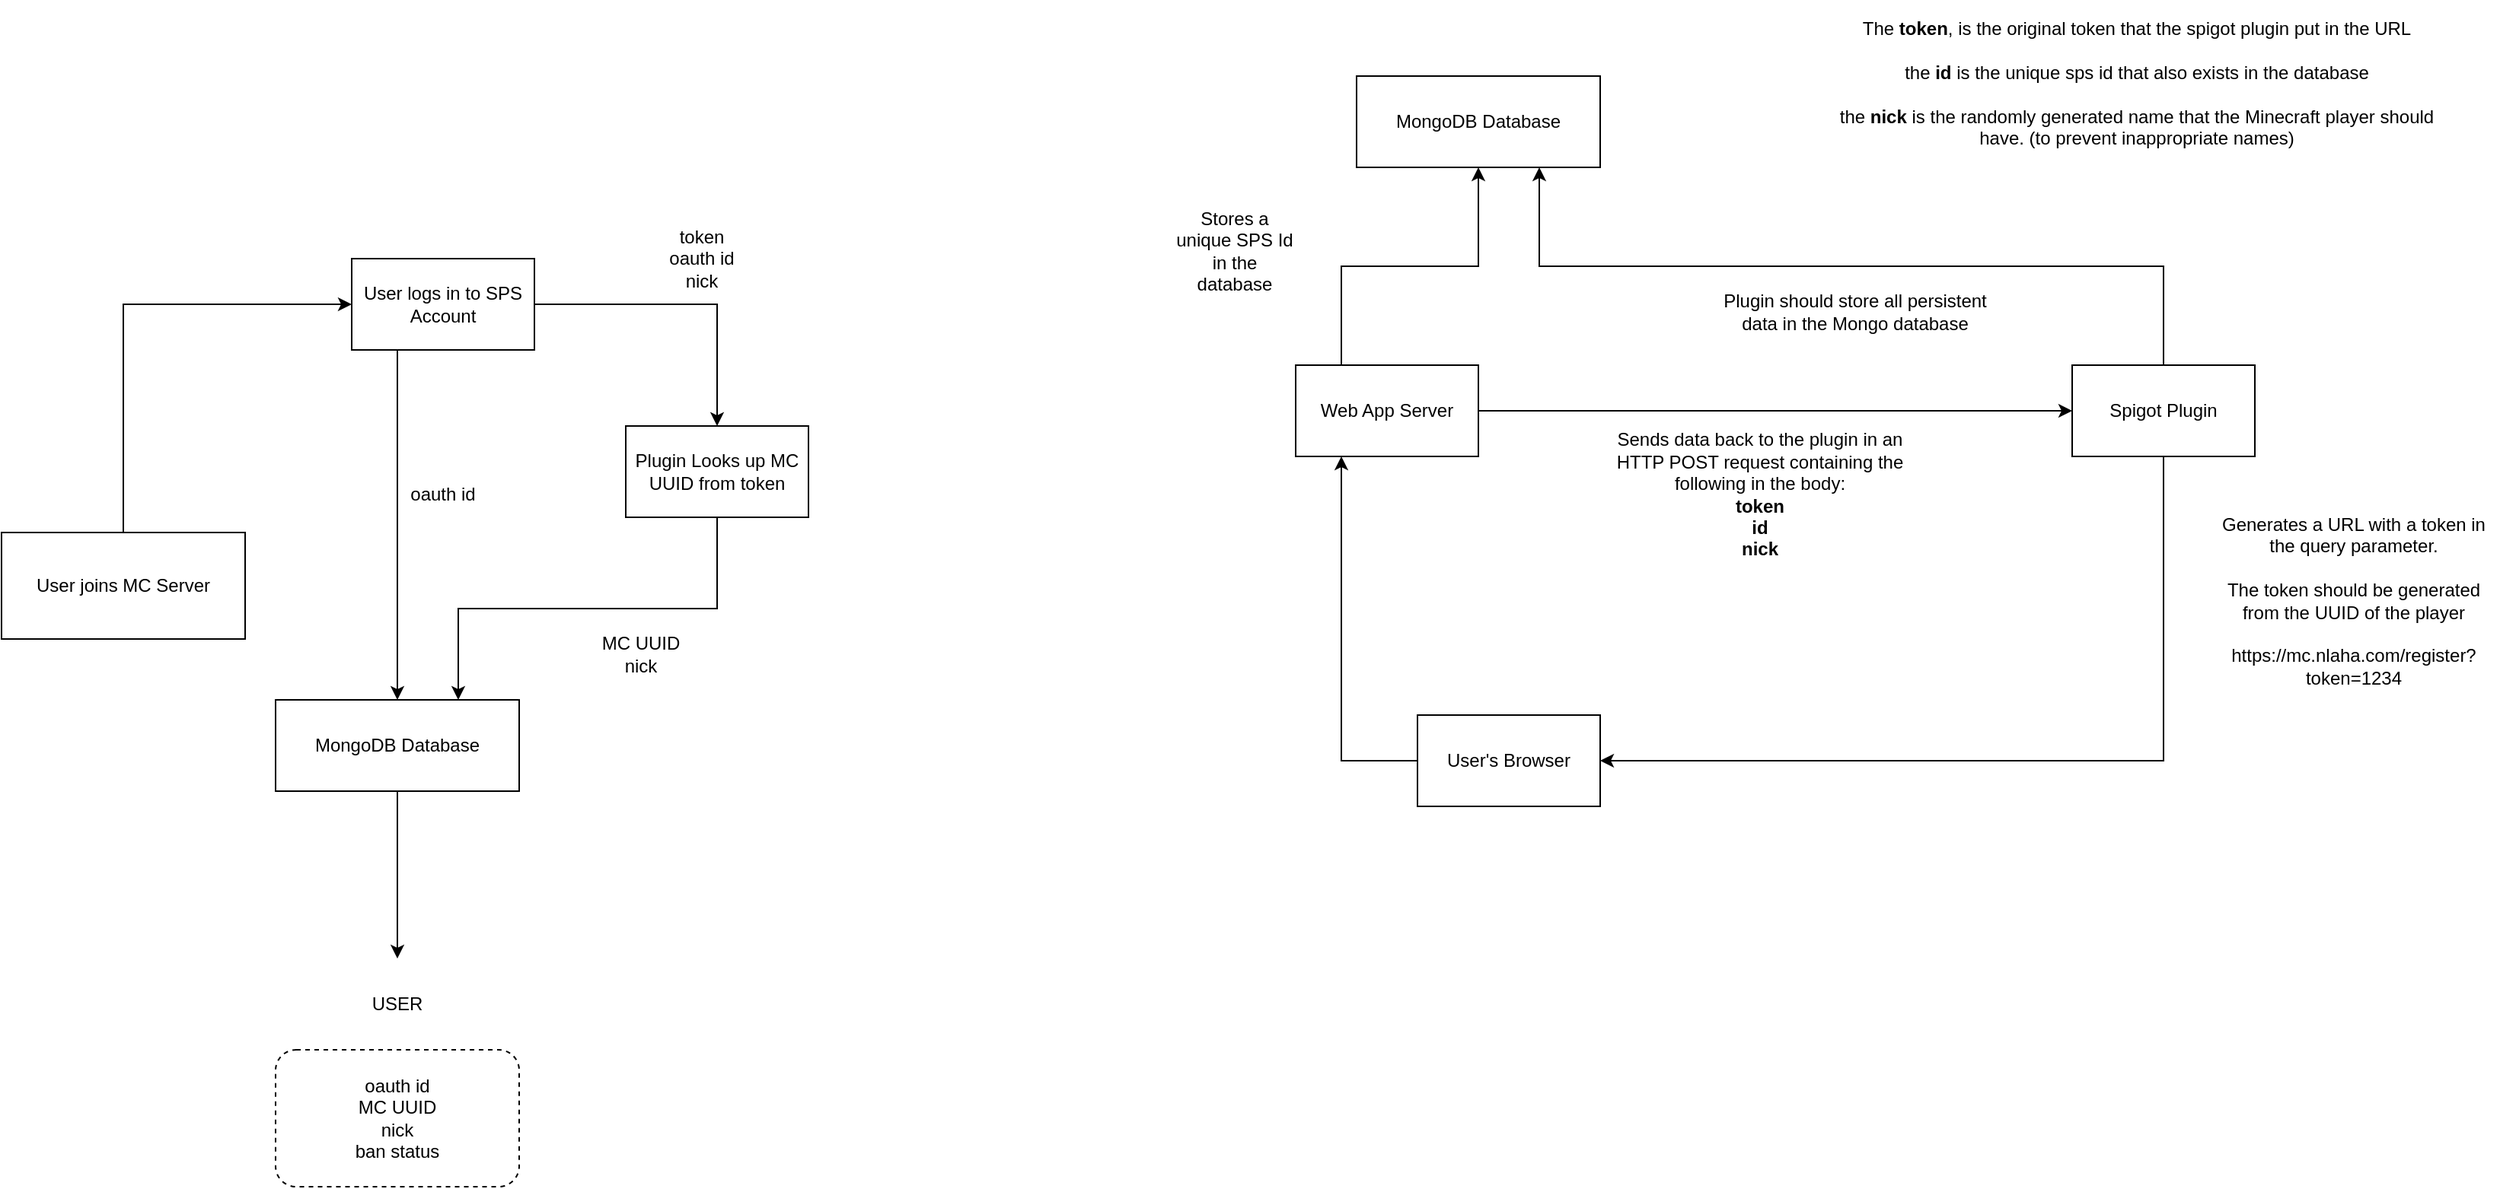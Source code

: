 <mxfile version="13.8.5" type="github">
  <diagram id="lN6y3mvRbJBzDXC9ouvS" name="Page-1">
    <mxGraphModel dx="2279" dy="1225" grid="1" gridSize="10" guides="1" tooltips="1" connect="1" arrows="1" fold="1" page="1" pageScale="1" pageWidth="850" pageHeight="1100" math="0" shadow="0">
      <root>
        <mxCell id="0" />
        <mxCell id="1" parent="0" />
        <mxCell id="OXW7LB-jWR2yWJxoCucP-1" value="MongoDB Database" style="rounded=0;whiteSpace=wrap;html=1;" vertex="1" parent="1">
          <mxGeometry x="110" y="350" width="160" height="60" as="geometry" />
        </mxCell>
        <mxCell id="OXW7LB-jWR2yWJxoCucP-9" style="edgeStyle=orthogonalEdgeStyle;rounded=0;orthogonalLoop=1;jettySize=auto;html=1;exitX=0.25;exitY=0;exitDx=0;exitDy=0;entryX=0.5;entryY=1;entryDx=0;entryDy=0;" edge="1" parent="1" source="OXW7LB-jWR2yWJxoCucP-2" target="OXW7LB-jWR2yWJxoCucP-1">
          <mxGeometry relative="1" as="geometry" />
        </mxCell>
        <mxCell id="OXW7LB-jWR2yWJxoCucP-10" style="edgeStyle=orthogonalEdgeStyle;rounded=0;orthogonalLoop=1;jettySize=auto;html=1;exitX=1;exitY=0.5;exitDx=0;exitDy=0;entryX=0;entryY=0.5;entryDx=0;entryDy=0;" edge="1" parent="1" source="OXW7LB-jWR2yWJxoCucP-2" target="OXW7LB-jWR2yWJxoCucP-4">
          <mxGeometry relative="1" as="geometry" />
        </mxCell>
        <mxCell id="OXW7LB-jWR2yWJxoCucP-2" value="Web App Server" style="rounded=0;whiteSpace=wrap;html=1;" vertex="1" parent="1">
          <mxGeometry x="70" y="540" width="120" height="60" as="geometry" />
        </mxCell>
        <mxCell id="OXW7LB-jWR2yWJxoCucP-7" style="edgeStyle=orthogonalEdgeStyle;rounded=0;orthogonalLoop=1;jettySize=auto;html=1;exitX=0;exitY=0.5;exitDx=0;exitDy=0;entryX=0.25;entryY=1;entryDx=0;entryDy=0;" edge="1" parent="1" source="OXW7LB-jWR2yWJxoCucP-3" target="OXW7LB-jWR2yWJxoCucP-2">
          <mxGeometry relative="1" as="geometry" />
        </mxCell>
        <mxCell id="OXW7LB-jWR2yWJxoCucP-3" value="User&#39;s Browser" style="rounded=0;whiteSpace=wrap;html=1;" vertex="1" parent="1">
          <mxGeometry x="150" y="770" width="120" height="60" as="geometry" />
        </mxCell>
        <mxCell id="OXW7LB-jWR2yWJxoCucP-5" style="edgeStyle=orthogonalEdgeStyle;rounded=0;orthogonalLoop=1;jettySize=auto;html=1;exitX=0.5;exitY=1;exitDx=0;exitDy=0;entryX=1;entryY=0.5;entryDx=0;entryDy=0;" edge="1" parent="1" source="OXW7LB-jWR2yWJxoCucP-4" target="OXW7LB-jWR2yWJxoCucP-3">
          <mxGeometry relative="1" as="geometry" />
        </mxCell>
        <mxCell id="OXW7LB-jWR2yWJxoCucP-14" style="edgeStyle=orthogonalEdgeStyle;rounded=0;orthogonalLoop=1;jettySize=auto;html=1;exitX=0.5;exitY=0;exitDx=0;exitDy=0;entryX=0.75;entryY=1;entryDx=0;entryDy=0;" edge="1" parent="1" source="OXW7LB-jWR2yWJxoCucP-4" target="OXW7LB-jWR2yWJxoCucP-1">
          <mxGeometry relative="1" as="geometry" />
        </mxCell>
        <mxCell id="OXW7LB-jWR2yWJxoCucP-4" value="Spigot Plugin" style="rounded=0;whiteSpace=wrap;html=1;" vertex="1" parent="1">
          <mxGeometry x="580" y="540" width="120" height="60" as="geometry" />
        </mxCell>
        <mxCell id="OXW7LB-jWR2yWJxoCucP-6" value="Generates a URL with a token in the query parameter.&lt;br&gt;&lt;br&gt;The token should be generated from the UUID of the player&lt;br&gt;&lt;br&gt;https://mc.nlaha.com/register?token=1234" style="text;html=1;strokeColor=none;fillColor=none;align=center;verticalAlign=middle;whiteSpace=wrap;rounded=0;" vertex="1" parent="1">
          <mxGeometry x="670" y="650" width="190" height="90" as="geometry" />
        </mxCell>
        <mxCell id="OXW7LB-jWR2yWJxoCucP-8" value="Stores a unique SPS Id in the database" style="text;html=1;strokeColor=none;fillColor=none;align=center;verticalAlign=middle;whiteSpace=wrap;rounded=0;" vertex="1" parent="1">
          <mxGeometry x="-10" y="420" width="80" height="90" as="geometry" />
        </mxCell>
        <mxCell id="OXW7LB-jWR2yWJxoCucP-11" value="Sends data back to the plugin in an HTTP POST request containing the following in the body:&lt;br&gt;&lt;b&gt;token&lt;br&gt;id&lt;br&gt;nick&lt;/b&gt;" style="text;html=1;strokeColor=none;fillColor=none;align=center;verticalAlign=middle;whiteSpace=wrap;rounded=0;" vertex="1" parent="1">
          <mxGeometry x="270" y="580" width="210" height="90" as="geometry" />
        </mxCell>
        <mxCell id="OXW7LB-jWR2yWJxoCucP-13" value="The &lt;b&gt;token&lt;/b&gt;, is the original token that the spigot plugin put in the URL&lt;br&gt;&lt;br&gt;the &lt;b&gt;id&lt;/b&gt;&amp;nbsp;is the unique sps id that also exists in the database&lt;br&gt;&lt;br&gt;the &lt;b&gt;nick&lt;/b&gt;&amp;nbsp;is the randomly generated name that the Minecraft player should have. (to prevent inappropriate names)" style="text;html=1;strokeColor=none;fillColor=none;align=center;verticalAlign=middle;whiteSpace=wrap;rounded=0;" vertex="1" parent="1">
          <mxGeometry x="420" y="300" width="405" height="110" as="geometry" />
        </mxCell>
        <mxCell id="OXW7LB-jWR2yWJxoCucP-15" value="Plugin should store all persistent data in the Mongo database" style="text;html=1;strokeColor=none;fillColor=none;align=center;verticalAlign=middle;whiteSpace=wrap;rounded=0;" vertex="1" parent="1">
          <mxGeometry x="340" y="490" width="195" height="30" as="geometry" />
        </mxCell>
        <mxCell id="OXW7LB-jWR2yWJxoCucP-18" style="edgeStyle=orthogonalEdgeStyle;rounded=0;orthogonalLoop=1;jettySize=auto;html=1;exitX=0.5;exitY=0;exitDx=0;exitDy=0;entryX=0;entryY=0.5;entryDx=0;entryDy=0;" edge="1" parent="1" source="OXW7LB-jWR2yWJxoCucP-16" target="OXW7LB-jWR2yWJxoCucP-17">
          <mxGeometry relative="1" as="geometry" />
        </mxCell>
        <mxCell id="OXW7LB-jWR2yWJxoCucP-16" value="User joins MC Server" style="rounded=0;whiteSpace=wrap;html=1;" vertex="1" parent="1">
          <mxGeometry x="-780" y="650" width="160" height="70" as="geometry" />
        </mxCell>
        <mxCell id="OXW7LB-jWR2yWJxoCucP-20" style="edgeStyle=orthogonalEdgeStyle;rounded=0;orthogonalLoop=1;jettySize=auto;html=1;exitX=0.25;exitY=1;exitDx=0;exitDy=0;entryX=0.5;entryY=0;entryDx=0;entryDy=0;" edge="1" parent="1" source="OXW7LB-jWR2yWJxoCucP-17" target="OXW7LB-jWR2yWJxoCucP-19">
          <mxGeometry relative="1" as="geometry" />
        </mxCell>
        <mxCell id="OXW7LB-jWR2yWJxoCucP-23" style="edgeStyle=orthogonalEdgeStyle;rounded=0;orthogonalLoop=1;jettySize=auto;html=1;exitX=1;exitY=0.5;exitDx=0;exitDy=0;entryX=0.5;entryY=0;entryDx=0;entryDy=0;" edge="1" parent="1" source="OXW7LB-jWR2yWJxoCucP-17" target="OXW7LB-jWR2yWJxoCucP-22">
          <mxGeometry relative="1" as="geometry" />
        </mxCell>
        <mxCell id="OXW7LB-jWR2yWJxoCucP-17" value="User logs in to SPS Account" style="rounded=0;whiteSpace=wrap;html=1;" vertex="1" parent="1">
          <mxGeometry x="-550" y="470" width="120" height="60" as="geometry" />
        </mxCell>
        <mxCell id="OXW7LB-jWR2yWJxoCucP-27" style="edgeStyle=orthogonalEdgeStyle;rounded=0;orthogonalLoop=1;jettySize=auto;html=1;exitX=0.5;exitY=1;exitDx=0;exitDy=0;" edge="1" parent="1" source="OXW7LB-jWR2yWJxoCucP-19">
          <mxGeometry relative="1" as="geometry">
            <mxPoint x="-520" y="930" as="targetPoint" />
          </mxGeometry>
        </mxCell>
        <mxCell id="OXW7LB-jWR2yWJxoCucP-19" value="MongoDB Database" style="rounded=0;whiteSpace=wrap;html=1;" vertex="1" parent="1">
          <mxGeometry x="-600" y="760" width="160" height="60" as="geometry" />
        </mxCell>
        <mxCell id="OXW7LB-jWR2yWJxoCucP-21" value="oauth id" style="text;html=1;strokeColor=none;fillColor=none;align=center;verticalAlign=middle;whiteSpace=wrap;rounded=0;" vertex="1" parent="1">
          <mxGeometry x="-520" y="600" width="60" height="50" as="geometry" />
        </mxCell>
        <mxCell id="OXW7LB-jWR2yWJxoCucP-25" style="edgeStyle=orthogonalEdgeStyle;rounded=0;orthogonalLoop=1;jettySize=auto;html=1;exitX=0.5;exitY=1;exitDx=0;exitDy=0;entryX=0.75;entryY=0;entryDx=0;entryDy=0;" edge="1" parent="1" source="OXW7LB-jWR2yWJxoCucP-22" target="OXW7LB-jWR2yWJxoCucP-19">
          <mxGeometry relative="1" as="geometry" />
        </mxCell>
        <mxCell id="OXW7LB-jWR2yWJxoCucP-22" value="Plugin Looks up MC UUID from token" style="rounded=0;whiteSpace=wrap;html=1;" vertex="1" parent="1">
          <mxGeometry x="-370" y="580" width="120" height="60" as="geometry" />
        </mxCell>
        <mxCell id="OXW7LB-jWR2yWJxoCucP-24" value="token&lt;br&gt;oauth id&lt;br&gt;nick" style="text;html=1;strokeColor=none;fillColor=none;align=center;verticalAlign=middle;whiteSpace=wrap;rounded=0;" vertex="1" parent="1">
          <mxGeometry x="-360" y="450" width="80" height="40" as="geometry" />
        </mxCell>
        <mxCell id="OXW7LB-jWR2yWJxoCucP-26" value="MC UUID&lt;br&gt;nick" style="text;html=1;strokeColor=none;fillColor=none;align=center;verticalAlign=middle;whiteSpace=wrap;rounded=0;" vertex="1" parent="1">
          <mxGeometry x="-400" y="710" width="80" height="40" as="geometry" />
        </mxCell>
        <mxCell id="OXW7LB-jWR2yWJxoCucP-29" value="oauth id&lt;br&gt;MC UUID&lt;br&gt;nick&lt;br&gt;ban status" style="text;html=1;strokeColor=none;fillColor=none;align=center;verticalAlign=middle;whiteSpace=wrap;rounded=0;" vertex="1" parent="1">
          <mxGeometry x="-570" y="990" width="100" height="90" as="geometry" />
        </mxCell>
        <mxCell id="OXW7LB-jWR2yWJxoCucP-30" value="" style="rounded=1;whiteSpace=wrap;labelBackgroundColor=none;fillColor=none;dashed=1;" vertex="1" parent="1">
          <mxGeometry x="-600" y="990" width="160" height="90" as="geometry" />
        </mxCell>
        <mxCell id="OXW7LB-jWR2yWJxoCucP-31" value="USER" style="text;html=1;strokeColor=none;fillColor=none;align=center;verticalAlign=middle;whiteSpace=wrap;rounded=0;dashed=1;labelBackgroundColor=none;" vertex="1" parent="1">
          <mxGeometry x="-540" y="950" width="40" height="20" as="geometry" />
        </mxCell>
      </root>
    </mxGraphModel>
  </diagram>
</mxfile>
